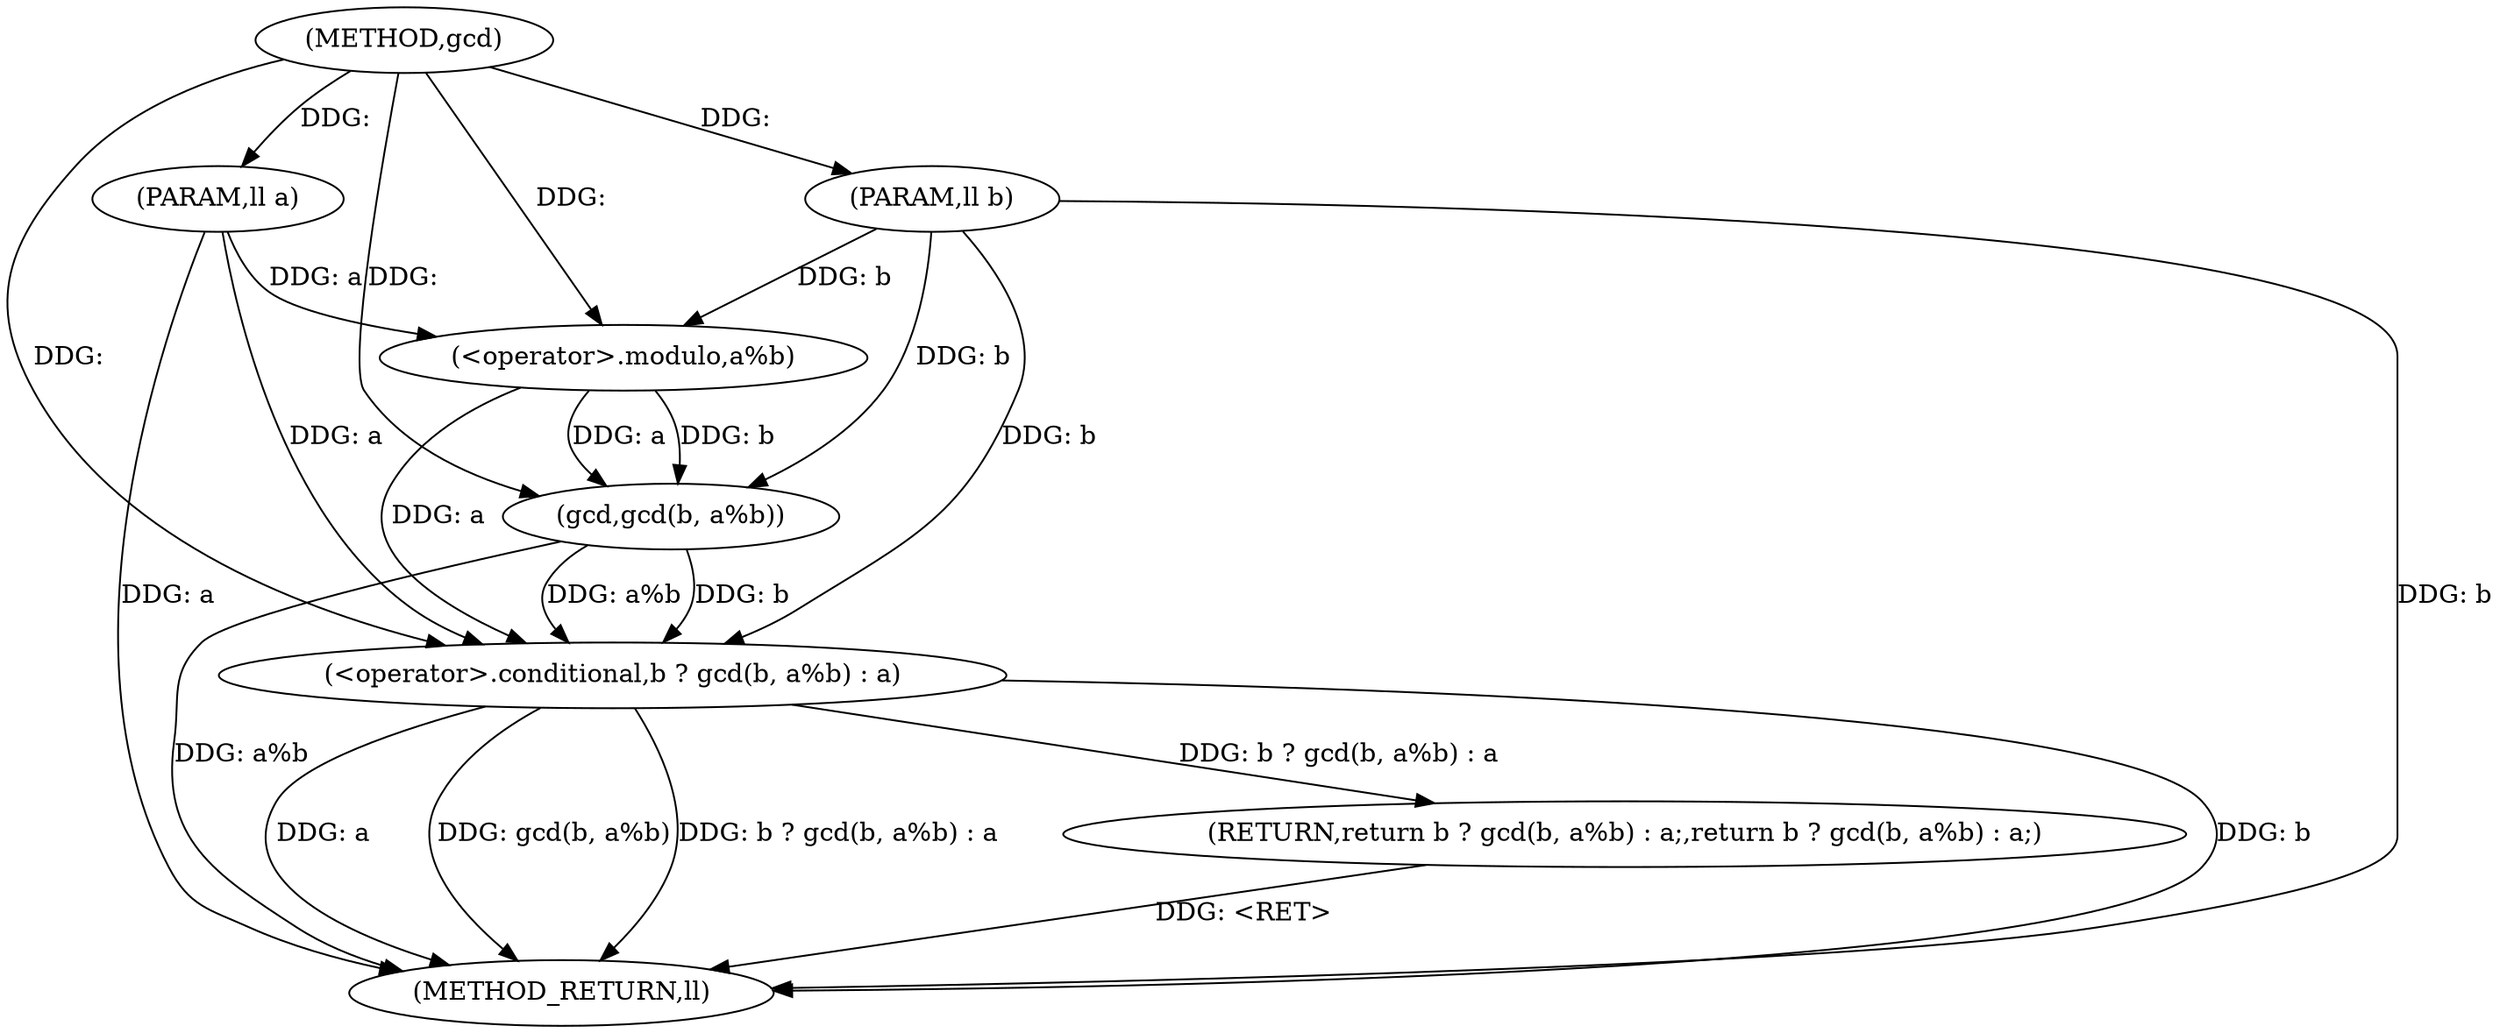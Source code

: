 digraph "gcd" {  
"1000117" [label = "(METHOD,gcd)" ]
"1000130" [label = "(METHOD_RETURN,ll)" ]
"1000118" [label = "(PARAM,ll a)" ]
"1000119" [label = "(PARAM,ll b)" ]
"1000121" [label = "(RETURN,return b ? gcd(b, a%b) : a;,return b ? gcd(b, a%b) : a;)" ]
"1000122" [label = "(<operator>.conditional,b ? gcd(b, a%b) : a)" ]
"1000124" [label = "(gcd,gcd(b, a%b))" ]
"1000126" [label = "(<operator>.modulo,a%b)" ]
  "1000121" -> "1000130"  [ label = "DDG: <RET>"] 
  "1000118" -> "1000130"  [ label = "DDG: a"] 
  "1000119" -> "1000130"  [ label = "DDG: b"] 
  "1000122" -> "1000130"  [ label = "DDG: b"] 
  "1000122" -> "1000130"  [ label = "DDG: a"] 
  "1000124" -> "1000130"  [ label = "DDG: a%b"] 
  "1000122" -> "1000130"  [ label = "DDG: gcd(b, a%b)"] 
  "1000122" -> "1000130"  [ label = "DDG: b ? gcd(b, a%b) : a"] 
  "1000117" -> "1000118"  [ label = "DDG: "] 
  "1000117" -> "1000119"  [ label = "DDG: "] 
  "1000122" -> "1000121"  [ label = "DDG: b ? gcd(b, a%b) : a"] 
  "1000126" -> "1000122"  [ label = "DDG: a"] 
  "1000118" -> "1000122"  [ label = "DDG: a"] 
  "1000117" -> "1000122"  [ label = "DDG: "] 
  "1000119" -> "1000122"  [ label = "DDG: b"] 
  "1000124" -> "1000122"  [ label = "DDG: b"] 
  "1000124" -> "1000122"  [ label = "DDG: a%b"] 
  "1000126" -> "1000124"  [ label = "DDG: b"] 
  "1000119" -> "1000124"  [ label = "DDG: b"] 
  "1000117" -> "1000124"  [ label = "DDG: "] 
  "1000126" -> "1000124"  [ label = "DDG: a"] 
  "1000118" -> "1000126"  [ label = "DDG: a"] 
  "1000117" -> "1000126"  [ label = "DDG: "] 
  "1000119" -> "1000126"  [ label = "DDG: b"] 
}
